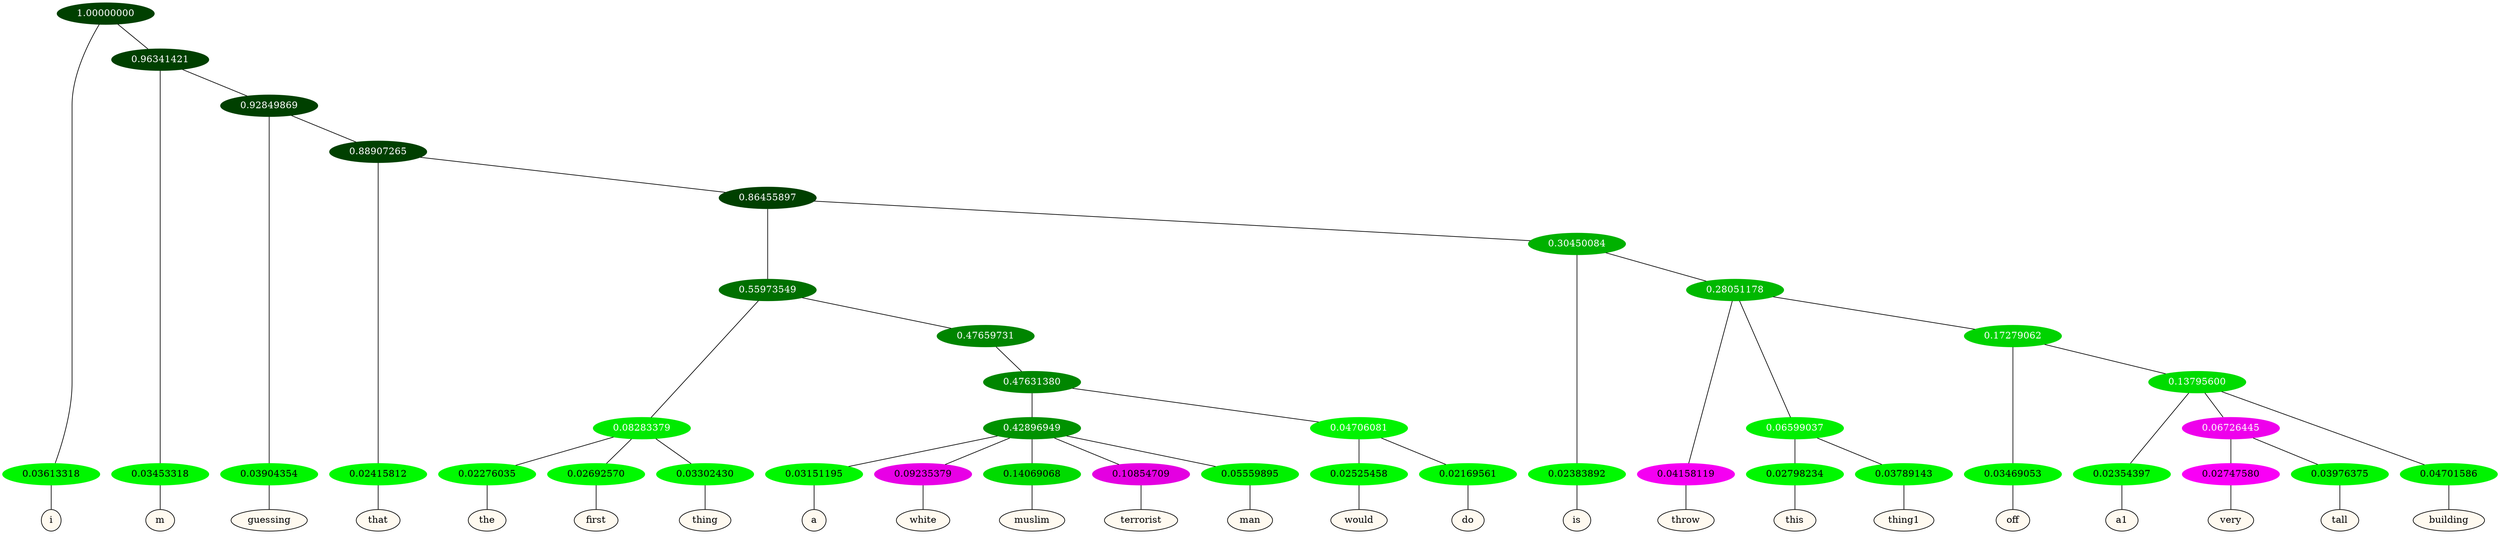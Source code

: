 graph {
	node [format=png height=0.15 nodesep=0.001 ordering=out overlap=prism overlap_scaling=0.01 ranksep=0.001 ratio=0.2 style=filled width=0.15]
	{
		rank=same
		a_w_1 [label=i color=black fillcolor=floralwhite style="filled,solid"]
		a_w_3 [label=m color=black fillcolor=floralwhite style="filled,solid"]
		a_w_5 [label=guessing color=black fillcolor=floralwhite style="filled,solid"]
		a_w_7 [label=that color=black fillcolor=floralwhite style="filled,solid"]
		a_w_15 [label=the color=black fillcolor=floralwhite style="filled,solid"]
		a_w_16 [label=first color=black fillcolor=floralwhite style="filled,solid"]
		a_w_17 [label=thing color=black fillcolor=floralwhite style="filled,solid"]
		a_w_28 [label=a color=black fillcolor=floralwhite style="filled,solid"]
		a_w_29 [label=white color=black fillcolor=floralwhite style="filled,solid"]
		a_w_30 [label=muslim color=black fillcolor=floralwhite style="filled,solid"]
		a_w_31 [label=terrorist color=black fillcolor=floralwhite style="filled,solid"]
		a_w_32 [label=man color=black fillcolor=floralwhite style="filled,solid"]
		a_w_33 [label=would color=black fillcolor=floralwhite style="filled,solid"]
		a_w_34 [label=do color=black fillcolor=floralwhite style="filled,solid"]
		a_w_13 [label=is color=black fillcolor=floralwhite style="filled,solid"]
		a_w_19 [label=throw color=black fillcolor=floralwhite style="filled,solid"]
		a_w_24 [label=this color=black fillcolor=floralwhite style="filled,solid"]
		a_w_25 [label=thing1 color=black fillcolor=floralwhite style="filled,solid"]
		a_w_26 [label=off color=black fillcolor=floralwhite style="filled,solid"]
		a_w_35 [label=a1 color=black fillcolor=floralwhite style="filled,solid"]
		a_w_38 [label=very color=black fillcolor=floralwhite style="filled,solid"]
		a_w_39 [label=tall color=black fillcolor=floralwhite style="filled,solid"]
		a_w_37 [label=building color=black fillcolor=floralwhite style="filled,solid"]
	}
	a_n_1 -- a_w_1
	a_n_3 -- a_w_3
	a_n_5 -- a_w_5
	a_n_7 -- a_w_7
	a_n_15 -- a_w_15
	a_n_16 -- a_w_16
	a_n_17 -- a_w_17
	a_n_28 -- a_w_28
	a_n_29 -- a_w_29
	a_n_30 -- a_w_30
	a_n_31 -- a_w_31
	a_n_32 -- a_w_32
	a_n_33 -- a_w_33
	a_n_34 -- a_w_34
	a_n_13 -- a_w_13
	a_n_19 -- a_w_19
	a_n_24 -- a_w_24
	a_n_25 -- a_w_25
	a_n_26 -- a_w_26
	a_n_35 -- a_w_35
	a_n_38 -- a_w_38
	a_n_39 -- a_w_39
	a_n_37 -- a_w_37
	{
		rank=same
		a_n_1 [label=0.03613318 color="0.334 1.000 0.964" fontcolor=black]
		a_n_3 [label=0.03453318 color="0.334 1.000 0.965" fontcolor=black]
		a_n_5 [label=0.03904354 color="0.334 1.000 0.961" fontcolor=black]
		a_n_7 [label=0.02415812 color="0.334 1.000 0.976" fontcolor=black]
		a_n_15 [label=0.02276035 color="0.334 1.000 0.977" fontcolor=black]
		a_n_16 [label=0.02692570 color="0.334 1.000 0.973" fontcolor=black]
		a_n_17 [label=0.03302430 color="0.334 1.000 0.967" fontcolor=black]
		a_n_28 [label=0.03151195 color="0.334 1.000 0.968" fontcolor=black]
		a_n_29 [label=0.09235379 color="0.835 1.000 0.908" fontcolor=black]
		a_n_30 [label=0.14069068 color="0.334 1.000 0.859" fontcolor=black]
		a_n_31 [label=0.10854709 color="0.835 1.000 0.891" fontcolor=black]
		a_n_32 [label=0.05559895 color="0.334 1.000 0.944" fontcolor=black]
		a_n_33 [label=0.02525458 color="0.334 1.000 0.975" fontcolor=black]
		a_n_34 [label=0.02169561 color="0.334 1.000 0.978" fontcolor=black]
		a_n_13 [label=0.02383892 color="0.334 1.000 0.976" fontcolor=black]
		a_n_19 [label=0.04158119 color="0.835 1.000 0.958" fontcolor=black]
		a_n_24 [label=0.02798234 color="0.334 1.000 0.972" fontcolor=black]
		a_n_25 [label=0.03789143 color="0.334 1.000 0.962" fontcolor=black]
		a_n_26 [label=0.03469053 color="0.334 1.000 0.965" fontcolor=black]
		a_n_35 [label=0.02354397 color="0.334 1.000 0.976" fontcolor=black]
		a_n_38 [label=0.02747580 color="0.835 1.000 0.973" fontcolor=black]
		a_n_39 [label=0.03976375 color="0.334 1.000 0.960" fontcolor=black]
		a_n_37 [label=0.04701586 color="0.334 1.000 0.953" fontcolor=black]
	}
	a_n_0 [label=1.00000000 color="0.334 1.000 0.250" fontcolor=grey99]
	a_n_0 -- a_n_1
	a_n_2 [label=0.96341421 color="0.334 1.000 0.250" fontcolor=grey99]
	a_n_0 -- a_n_2
	a_n_2 -- a_n_3
	a_n_4 [label=0.92849869 color="0.334 1.000 0.250" fontcolor=grey99]
	a_n_2 -- a_n_4
	a_n_4 -- a_n_5
	a_n_6 [label=0.88907265 color="0.334 1.000 0.250" fontcolor=grey99]
	a_n_4 -- a_n_6
	a_n_6 -- a_n_7
	a_n_8 [label=0.86455897 color="0.334 1.000 0.250" fontcolor=grey99]
	a_n_6 -- a_n_8
	a_n_9 [label=0.55973549 color="0.334 1.000 0.440" fontcolor=grey99]
	a_n_8 -- a_n_9
	a_n_10 [label=0.30450084 color="0.334 1.000 0.695" fontcolor=grey99]
	a_n_8 -- a_n_10
	a_n_11 [label=0.08283379 color="0.334 1.000 0.917" fontcolor=grey99]
	a_n_9 -- a_n_11
	a_n_12 [label=0.47659731 color="0.334 1.000 0.523" fontcolor=grey99]
	a_n_9 -- a_n_12
	a_n_10 -- a_n_13
	a_n_14 [label=0.28051178 color="0.334 1.000 0.719" fontcolor=grey99]
	a_n_10 -- a_n_14
	a_n_11 -- a_n_15
	a_n_11 -- a_n_16
	a_n_11 -- a_n_17
	a_n_18 [label=0.47631380 color="0.334 1.000 0.524" fontcolor=grey99]
	a_n_12 -- a_n_18
	a_n_14 -- a_n_19
	a_n_20 [label=0.06599037 color="0.334 1.000 0.934" fontcolor=grey99]
	a_n_14 -- a_n_20
	a_n_21 [label=0.17279062 color="0.334 1.000 0.827" fontcolor=grey99]
	a_n_14 -- a_n_21
	a_n_22 [label=0.42896949 color="0.334 1.000 0.571" fontcolor=grey99]
	a_n_18 -- a_n_22
	a_n_23 [label=0.04706081 color="0.334 1.000 0.953" fontcolor=grey99]
	a_n_18 -- a_n_23
	a_n_20 -- a_n_24
	a_n_20 -- a_n_25
	a_n_21 -- a_n_26
	a_n_27 [label=0.13795600 color="0.334 1.000 0.862" fontcolor=grey99]
	a_n_21 -- a_n_27
	a_n_22 -- a_n_28
	a_n_22 -- a_n_29
	a_n_22 -- a_n_30
	a_n_22 -- a_n_31
	a_n_22 -- a_n_32
	a_n_23 -- a_n_33
	a_n_23 -- a_n_34
	a_n_27 -- a_n_35
	a_n_36 [label=0.06726445 color="0.835 1.000 0.933" fontcolor=grey99]
	a_n_27 -- a_n_36
	a_n_27 -- a_n_37
	a_n_36 -- a_n_38
	a_n_36 -- a_n_39
}
